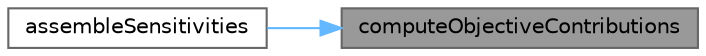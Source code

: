 digraph "computeObjectiveContributions"
{
 // LATEX_PDF_SIZE
  bgcolor="transparent";
  edge [fontname=Helvetica,fontsize=10,labelfontname=Helvetica,labelfontsize=10];
  node [fontname=Helvetica,fontsize=10,shape=box,height=0.2,width=0.4];
  rankdir="RL";
  Node1 [id="Node000001",label="computeObjectiveContributions",height=0.2,width=0.4,color="gray40", fillcolor="grey60", style="filled", fontcolor="black",tooltip=" "];
  Node1 -> Node2 [id="edge1_Node000001_Node000002",dir="back",color="steelblue1",style="solid",tooltip=" "];
  Node2 [id="Node000002",label="assembleSensitivities",height=0.2,width=0.4,color="grey40", fillcolor="white", style="filled",URL="$classFoam_1_1incompressible_1_1sensitivityVolBSplines.html#a4d9bf7ba00f9f69f454e7d7c42b11b4c",tooltip=" "];
}
